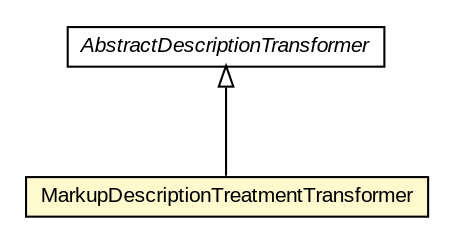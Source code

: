 #!/usr/local/bin/dot
#
# Class diagram 
# Generated by UMLGraph version R5_6-24-gf6e263 (http://www.umlgraph.org/)
#

digraph G {
	edge [fontname="arial",fontsize=10,labelfontname="arial",labelfontsize=10];
	node [fontname="arial",fontsize=10,shape=plaintext];
	nodesep=0.25;
	ranksep=0.5;
	// edu.arizona.biosemantics.semanticmarkup.markupelement.description.transform.MarkupDescriptionTreatmentTransformer
	c99892 [label=<<table title="edu.arizona.biosemantics.semanticmarkup.markupelement.description.transform.MarkupDescriptionTreatmentTransformer" border="0" cellborder="1" cellspacing="0" cellpadding="2" port="p" bgcolor="lemonChiffon" href="./MarkupDescriptionTreatmentTransformer.html">
		<tr><td><table border="0" cellspacing="0" cellpadding="1">
<tr><td align="center" balign="center"> MarkupDescriptionTreatmentTransformer </td></tr>
		</table></td></tr>
		</table>>, URL="./MarkupDescriptionTreatmentTransformer.html", fontname="arial", fontcolor="black", fontsize=10.0];
	// edu.arizona.biosemantics.semanticmarkup.markupelement.description.transform.AbstractDescriptionTransformer
	c99895 [label=<<table title="edu.arizona.biosemantics.semanticmarkup.markupelement.description.transform.AbstractDescriptionTransformer" border="0" cellborder="1" cellspacing="0" cellpadding="2" port="p" href="./AbstractDescriptionTransformer.html">
		<tr><td><table border="0" cellspacing="0" cellpadding="1">
<tr><td align="center" balign="center"><font face="arial italic"> AbstractDescriptionTransformer </font></td></tr>
		</table></td></tr>
		</table>>, URL="./AbstractDescriptionTransformer.html", fontname="arial", fontcolor="black", fontsize=10.0];
	//edu.arizona.biosemantics.semanticmarkup.markupelement.description.transform.MarkupDescriptionTreatmentTransformer extends edu.arizona.biosemantics.semanticmarkup.markupelement.description.transform.AbstractDescriptionTransformer
	c99895:p -> c99892:p [dir=back,arrowtail=empty];
}

